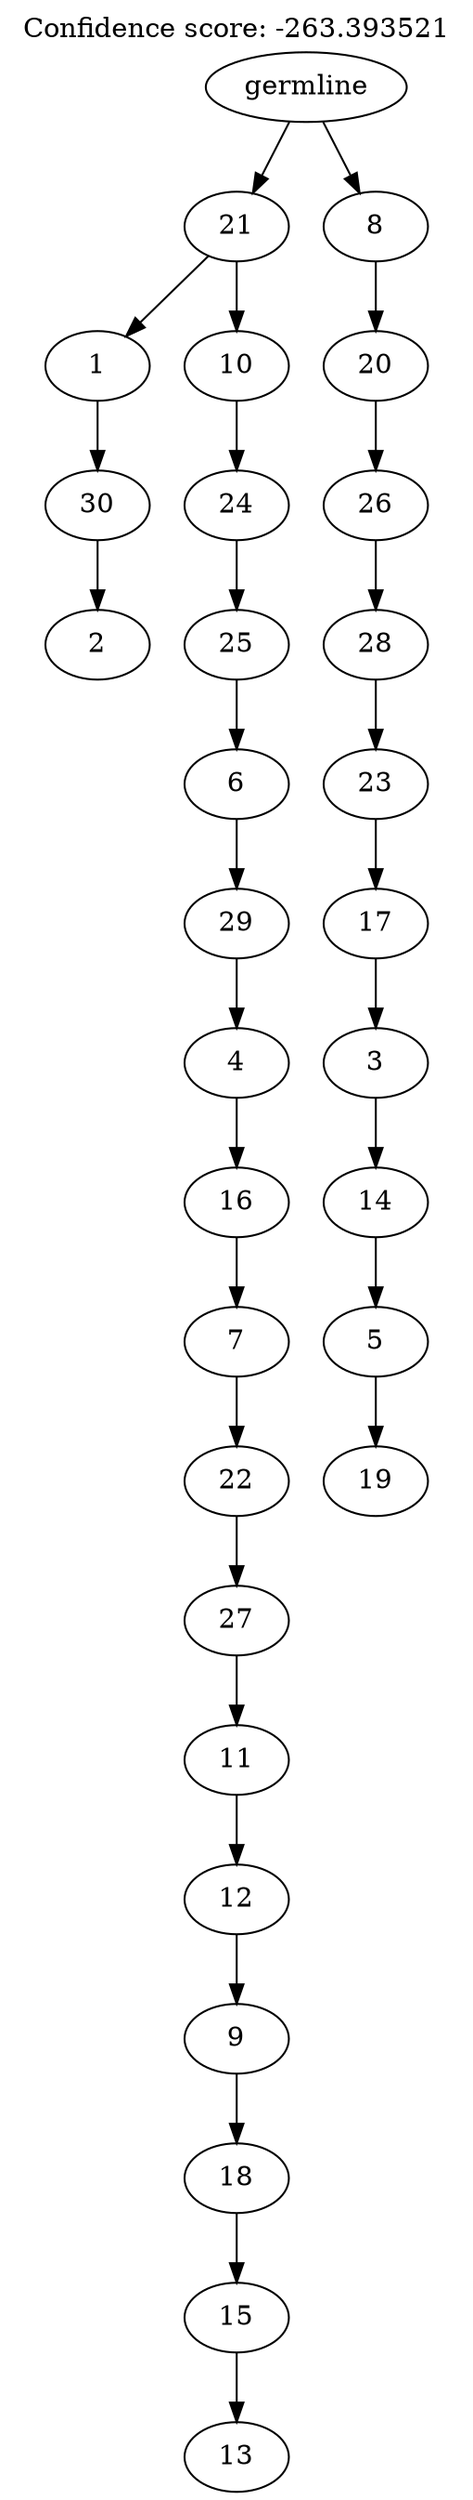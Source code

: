 digraph g {
	"29" -> "30";
	"30" [label="2"];
	"28" -> "29";
	"29" [label="30"];
	"26" -> "27";
	"27" [label="13"];
	"25" -> "26";
	"26" [label="15"];
	"24" -> "25";
	"25" [label="18"];
	"23" -> "24";
	"24" [label="9"];
	"22" -> "23";
	"23" [label="12"];
	"21" -> "22";
	"22" [label="11"];
	"20" -> "21";
	"21" [label="27"];
	"19" -> "20";
	"20" [label="22"];
	"18" -> "19";
	"19" [label="7"];
	"17" -> "18";
	"18" [label="16"];
	"16" -> "17";
	"17" [label="4"];
	"15" -> "16";
	"16" [label="29"];
	"14" -> "15";
	"15" [label="6"];
	"13" -> "14";
	"14" [label="25"];
	"12" -> "13";
	"13" [label="24"];
	"11" -> "12";
	"12" [label="10"];
	"11" -> "28";
	"28" [label="1"];
	"9" -> "10";
	"10" [label="19"];
	"8" -> "9";
	"9" [label="5"];
	"7" -> "8";
	"8" [label="14"];
	"6" -> "7";
	"7" [label="3"];
	"5" -> "6";
	"6" [label="17"];
	"4" -> "5";
	"5" [label="23"];
	"3" -> "4";
	"4" [label="28"];
	"2" -> "3";
	"3" [label="26"];
	"1" -> "2";
	"2" [label="20"];
	"0" -> "1";
	"1" [label="8"];
	"0" -> "11";
	"11" [label="21"];
	"0" [label="germline"];
	labelloc="t";
	label="Confidence score: -263.393521";
}
